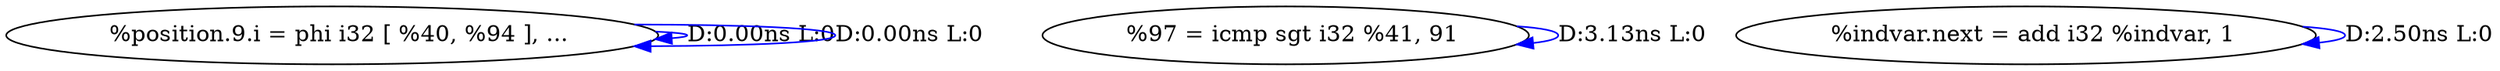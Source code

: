 digraph {
Node0x285cb10[label="  %position.9.i = phi i32 [ %40, %94 ], ..."];
Node0x285cb10 -> Node0x285cb10[label="D:0.00ns L:0",color=blue];
Node0x285cb10 -> Node0x285cb10[label="D:0.00ns L:0",color=blue];
Node0x285cbf0[label="  %97 = icmp sgt i32 %41, 91"];
Node0x285cbf0 -> Node0x285cbf0[label="D:3.13ns L:0",color=blue];
Node0x285ccd0[label="  %indvar.next = add i32 %indvar, 1"];
Node0x285ccd0 -> Node0x285ccd0[label="D:2.50ns L:0",color=blue];
}
